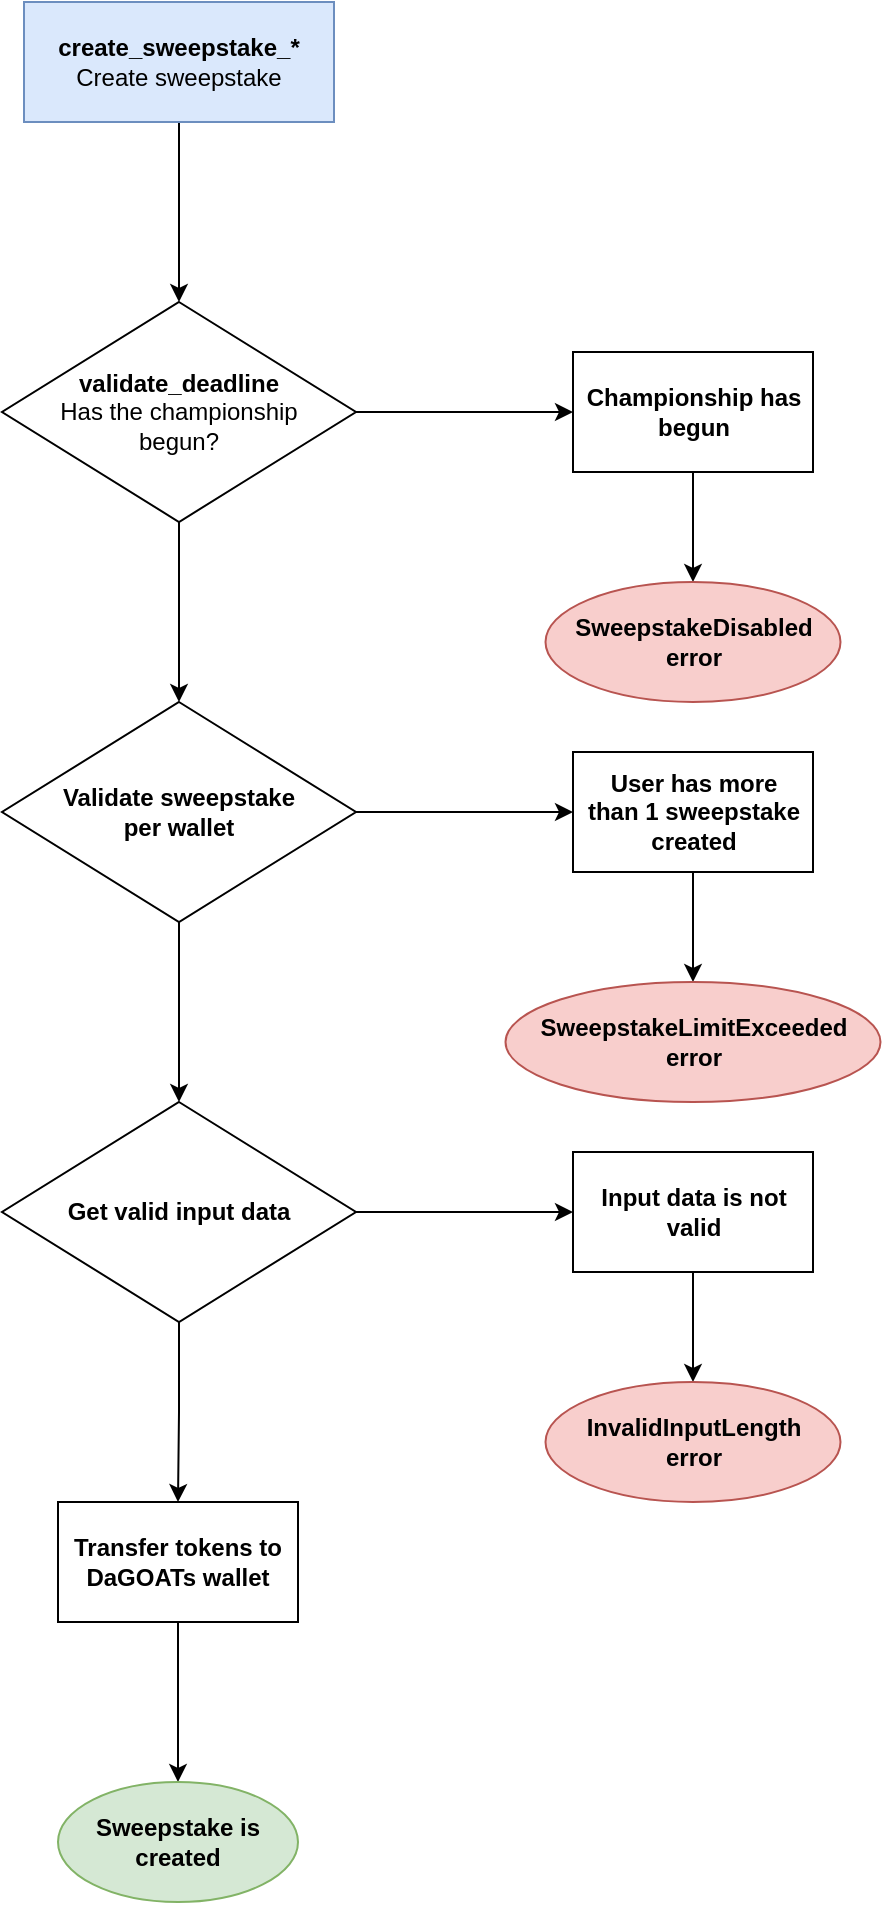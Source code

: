<mxfile version="20.4.0" type="device"><diagram id="GIztEDtSpAa0C3vqdj4b" name="Page-1"><mxGraphModel dx="1350" dy="707" grid="1" gridSize="10" guides="1" tooltips="1" connect="1" arrows="1" fold="1" page="1" pageScale="1" pageWidth="850" pageHeight="1100" math="0" shadow="0"><root><mxCell id="0"/><mxCell id="1" parent="0"/><mxCell id="O-FwLoMeW0lYHo91usvj-1" style="edgeStyle=orthogonalEdgeStyle;rounded=0;orthogonalLoop=1;jettySize=auto;html=1;entryX=0.5;entryY=0;entryDx=0;entryDy=0;" edge="1" parent="1" source="O-FwLoMeW0lYHo91usvj-2" target="O-FwLoMeW0lYHo91usvj-4"><mxGeometry relative="1" as="geometry"/></mxCell><mxCell id="O-FwLoMeW0lYHo91usvj-2" value="&lt;b&gt;create_sweepstake_*&lt;/b&gt;&lt;br&gt;Create sweepstake" style="rounded=0;whiteSpace=wrap;html=1;fillColor=#dae8fc;strokeColor=#6c8ebf;" vertex="1" parent="1"><mxGeometry x="348" y="60" width="155" height="60" as="geometry"/></mxCell><mxCell id="O-FwLoMeW0lYHo91usvj-3" value="" style="edgeStyle=orthogonalEdgeStyle;rounded=0;orthogonalLoop=1;jettySize=auto;html=1;" edge="1" parent="1" source="O-FwLoMeW0lYHo91usvj-4" target="O-FwLoMeW0lYHo91usvj-6"><mxGeometry relative="1" as="geometry"/></mxCell><mxCell id="O-FwLoMeW0lYHo91usvj-9" value="" style="edgeStyle=orthogonalEdgeStyle;rounded=0;orthogonalLoop=1;jettySize=auto;html=1;" edge="1" parent="1" source="O-FwLoMeW0lYHo91usvj-4" target="O-FwLoMeW0lYHo91usvj-8"><mxGeometry relative="1" as="geometry"/></mxCell><mxCell id="O-FwLoMeW0lYHo91usvj-4" value="&lt;b&gt;validate_deadline&lt;/b&gt;&lt;br&gt;Has the championship&lt;br&gt;begun?" style="rhombus;whiteSpace=wrap;html=1;" vertex="1" parent="1"><mxGeometry x="337" y="210" width="177" height="110" as="geometry"/></mxCell><mxCell id="O-FwLoMeW0lYHo91usvj-5" value="" style="edgeStyle=orthogonalEdgeStyle;rounded=0;orthogonalLoop=1;jettySize=auto;html=1;" edge="1" parent="1" source="O-FwLoMeW0lYHo91usvj-6" target="O-FwLoMeW0lYHo91usvj-7"><mxGeometry relative="1" as="geometry"/></mxCell><mxCell id="O-FwLoMeW0lYHo91usvj-6" value="&lt;b&gt;Championship has&lt;br&gt;begun&lt;/b&gt;" style="whiteSpace=wrap;html=1;" vertex="1" parent="1"><mxGeometry x="622.5" y="235" width="120" height="60" as="geometry"/></mxCell><mxCell id="O-FwLoMeW0lYHo91usvj-7" value="&lt;b&gt;SweepstakeDisabled&lt;br&gt;error&lt;br&gt;&lt;/b&gt;" style="ellipse;whiteSpace=wrap;html=1;fillColor=#f8cecc;strokeColor=#b85450;" vertex="1" parent="1"><mxGeometry x="608.75" y="350" width="147.5" height="60" as="geometry"/></mxCell><mxCell id="O-FwLoMeW0lYHo91usvj-11" value="" style="edgeStyle=orthogonalEdgeStyle;rounded=0;orthogonalLoop=1;jettySize=auto;html=1;" edge="1" parent="1" source="O-FwLoMeW0lYHo91usvj-8" target="O-FwLoMeW0lYHo91usvj-10"><mxGeometry relative="1" as="geometry"/></mxCell><mxCell id="O-FwLoMeW0lYHo91usvj-15" value="" style="edgeStyle=orthogonalEdgeStyle;rounded=0;orthogonalLoop=1;jettySize=auto;html=1;" edge="1" parent="1" source="O-FwLoMeW0lYHo91usvj-8" target="O-FwLoMeW0lYHo91usvj-14"><mxGeometry relative="1" as="geometry"/></mxCell><mxCell id="O-FwLoMeW0lYHo91usvj-8" value="&lt;b&gt;Validate sweepstake&lt;br&gt;per wallet&lt;/b&gt;" style="rhombus;whiteSpace=wrap;html=1;" vertex="1" parent="1"><mxGeometry x="337" y="410" width="177" height="110" as="geometry"/></mxCell><mxCell id="O-FwLoMeW0lYHo91usvj-13" value="" style="edgeStyle=orthogonalEdgeStyle;rounded=0;orthogonalLoop=1;jettySize=auto;html=1;" edge="1" parent="1" source="O-FwLoMeW0lYHo91usvj-10" target="O-FwLoMeW0lYHo91usvj-12"><mxGeometry relative="1" as="geometry"/></mxCell><mxCell id="O-FwLoMeW0lYHo91usvj-10" value="&lt;b&gt;User has more&lt;br&gt;than 1 sweepstake&lt;br&gt;created&lt;br&gt;&lt;/b&gt;" style="whiteSpace=wrap;html=1;" vertex="1" parent="1"><mxGeometry x="622.5" y="435" width="120" height="60" as="geometry"/></mxCell><mxCell id="O-FwLoMeW0lYHo91usvj-12" value="&lt;b&gt;SweepstakeLimitExceeded&lt;br&gt;error&lt;/b&gt;" style="ellipse;whiteSpace=wrap;html=1;fillColor=#f8cecc;strokeColor=#b85450;" vertex="1" parent="1"><mxGeometry x="588.75" y="550" width="187.5" height="60" as="geometry"/></mxCell><mxCell id="O-FwLoMeW0lYHo91usvj-17" value="" style="edgeStyle=orthogonalEdgeStyle;rounded=0;orthogonalLoop=1;jettySize=auto;html=1;" edge="1" parent="1" source="O-FwLoMeW0lYHo91usvj-14" target="O-FwLoMeW0lYHo91usvj-16"><mxGeometry relative="1" as="geometry"/></mxCell><mxCell id="O-FwLoMeW0lYHo91usvj-21" value="" style="edgeStyle=orthogonalEdgeStyle;rounded=0;orthogonalLoop=1;jettySize=auto;html=1;" edge="1" parent="1" source="O-FwLoMeW0lYHo91usvj-14" target="O-FwLoMeW0lYHo91usvj-20"><mxGeometry relative="1" as="geometry"/></mxCell><mxCell id="O-FwLoMeW0lYHo91usvj-14" value="&lt;b&gt;Get valid input data&lt;/b&gt;" style="rhombus;whiteSpace=wrap;html=1;" vertex="1" parent="1"><mxGeometry x="337" y="610" width="177" height="110" as="geometry"/></mxCell><mxCell id="O-FwLoMeW0lYHo91usvj-19" value="" style="edgeStyle=orthogonalEdgeStyle;rounded=0;orthogonalLoop=1;jettySize=auto;html=1;" edge="1" parent="1" source="O-FwLoMeW0lYHo91usvj-16" target="O-FwLoMeW0lYHo91usvj-18"><mxGeometry relative="1" as="geometry"/></mxCell><mxCell id="O-FwLoMeW0lYHo91usvj-16" value="&lt;b&gt;Input data is not&lt;br&gt;valid&lt;/b&gt;" style="whiteSpace=wrap;html=1;" vertex="1" parent="1"><mxGeometry x="622.5" y="635" width="120" height="60" as="geometry"/></mxCell><mxCell id="O-FwLoMeW0lYHo91usvj-18" value="&lt;b&gt;InvalidInputLength&lt;br&gt;error&lt;/b&gt;" style="ellipse;whiteSpace=wrap;html=1;fillColor=#f8cecc;strokeColor=#b85450;" vertex="1" parent="1"><mxGeometry x="608.75" y="750" width="147.5" height="60" as="geometry"/></mxCell><mxCell id="O-FwLoMeW0lYHo91usvj-23" value="" style="edgeStyle=orthogonalEdgeStyle;rounded=0;orthogonalLoop=1;jettySize=auto;html=1;" edge="1" parent="1" source="O-FwLoMeW0lYHo91usvj-20" target="O-FwLoMeW0lYHo91usvj-22"><mxGeometry relative="1" as="geometry"/></mxCell><mxCell id="O-FwLoMeW0lYHo91usvj-20" value="&lt;b&gt;Transfer tokens to&lt;br&gt;DaGOATs wallet&lt;/b&gt;" style="whiteSpace=wrap;html=1;" vertex="1" parent="1"><mxGeometry x="365" y="810" width="120" height="60" as="geometry"/></mxCell><mxCell id="O-FwLoMeW0lYHo91usvj-22" value="&lt;b&gt;Sweepstake is&lt;br&gt;created&lt;/b&gt;" style="ellipse;whiteSpace=wrap;html=1;fillColor=#d5e8d4;strokeColor=#82b366;" vertex="1" parent="1"><mxGeometry x="365" y="950" width="120" height="60" as="geometry"/></mxCell></root></mxGraphModel></diagram></mxfile>